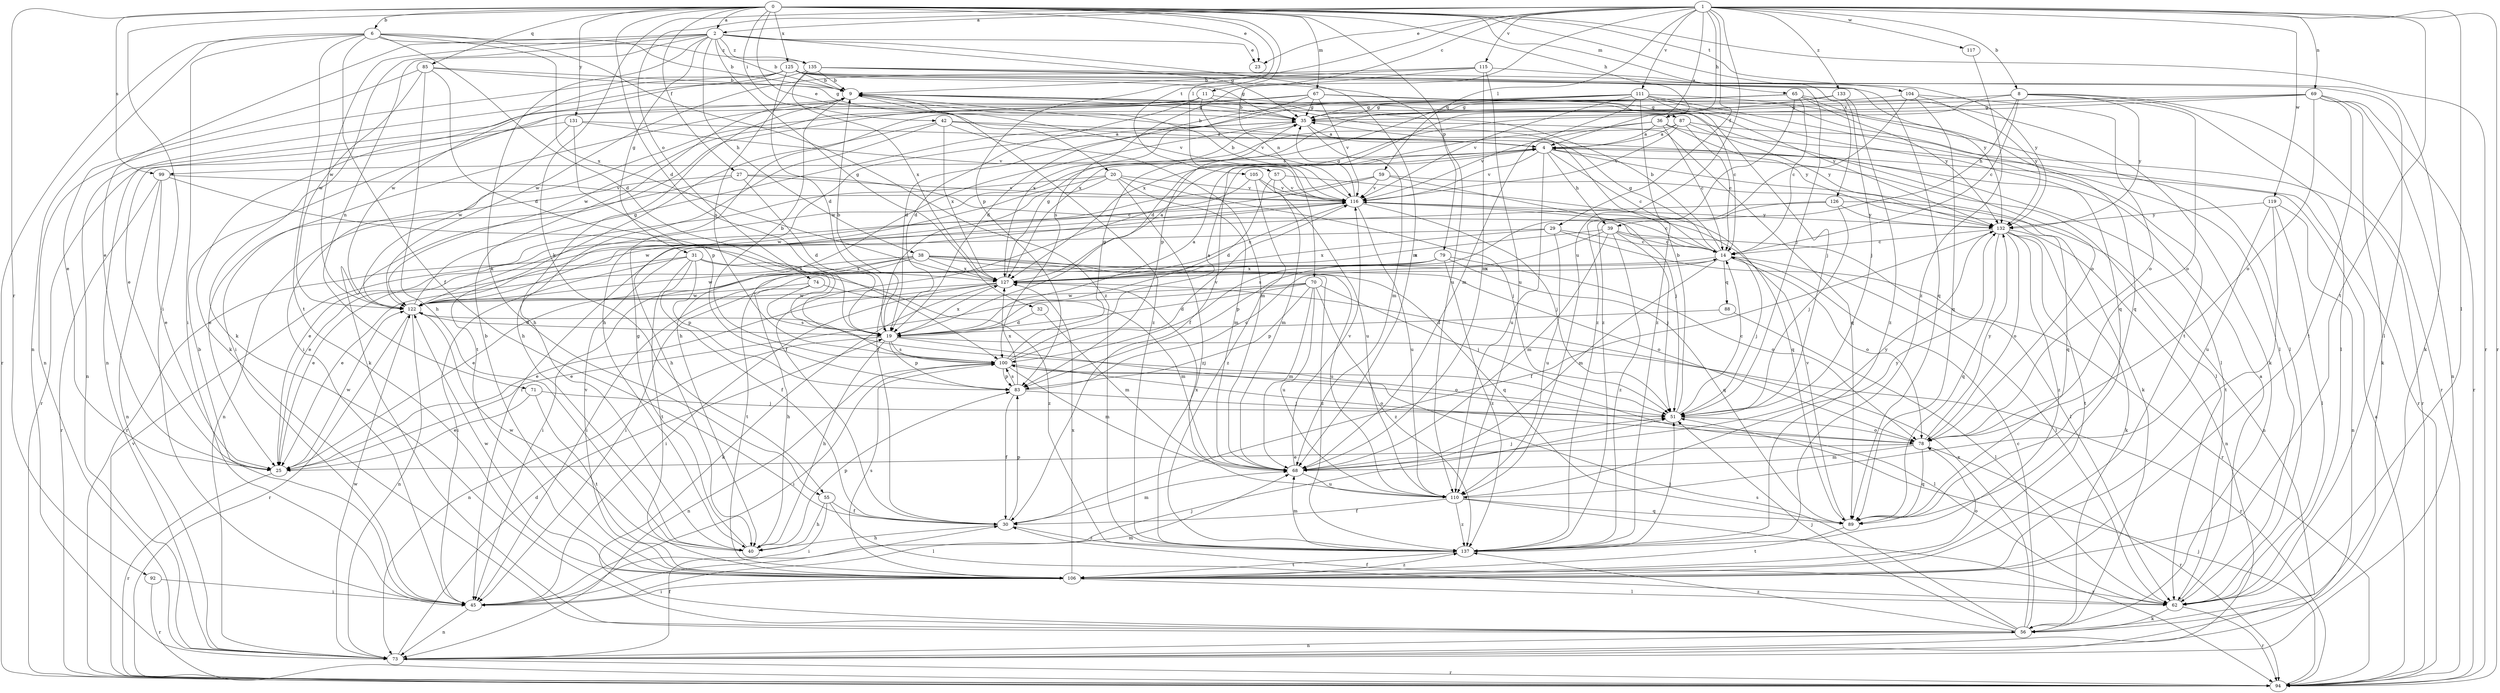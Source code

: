 strict digraph  {
0;
1;
2;
4;
6;
8;
9;
11;
14;
19;
20;
23;
25;
27;
29;
30;
31;
32;
35;
36;
38;
39;
40;
42;
45;
51;
55;
56;
57;
59;
62;
65;
67;
68;
69;
70;
71;
73;
74;
78;
79;
83;
85;
87;
88;
89;
92;
94;
99;
100;
104;
105;
106;
110;
111;
115;
116;
117;
119;
122;
125;
126;
127;
131;
132;
133;
135;
137;
0 -> 2  [label=a];
0 -> 6  [label=b];
0 -> 19  [label=d];
0 -> 20  [label=e];
0 -> 23  [label=e];
0 -> 27  [label=f];
0 -> 36  [label=h];
0 -> 42  [label=i];
0 -> 45  [label=i];
0 -> 57  [label=l];
0 -> 65  [label=m];
0 -> 67  [label=m];
0 -> 79  [label=p];
0 -> 85  [label=q];
0 -> 92  [label=r];
0 -> 94  [label=r];
0 -> 99  [label=s];
0 -> 104  [label=t];
0 -> 105  [label=t];
0 -> 125  [label=x];
0 -> 126  [label=x];
0 -> 131  [label=y];
1 -> 2  [label=a];
1 -> 4  [label=a];
1 -> 8  [label=b];
1 -> 11  [label=c];
1 -> 23  [label=e];
1 -> 29  [label=f];
1 -> 36  [label=h];
1 -> 55  [label=k];
1 -> 59  [label=l];
1 -> 62  [label=l];
1 -> 69  [label=n];
1 -> 70  [label=n];
1 -> 74  [label=o];
1 -> 83  [label=p];
1 -> 94  [label=r];
1 -> 106  [label=t];
1 -> 110  [label=u];
1 -> 111  [label=v];
1 -> 115  [label=v];
1 -> 117  [label=w];
1 -> 119  [label=w];
1 -> 133  [label=z];
2 -> 9  [label=b];
2 -> 23  [label=e];
2 -> 25  [label=e];
2 -> 31  [label=g];
2 -> 32  [label=g];
2 -> 35  [label=g];
2 -> 38  [label=h];
2 -> 55  [label=k];
2 -> 56  [label=k];
2 -> 68  [label=m];
2 -> 71  [label=n];
2 -> 122  [label=w];
2 -> 135  [label=z];
4 -> 9  [label=b];
4 -> 14  [label=c];
4 -> 39  [label=h];
4 -> 56  [label=k];
4 -> 62  [label=l];
4 -> 99  [label=s];
4 -> 110  [label=u];
4 -> 116  [label=v];
6 -> 9  [label=b];
6 -> 19  [label=d];
6 -> 30  [label=f];
6 -> 45  [label=i];
6 -> 73  [label=n];
6 -> 94  [label=r];
6 -> 106  [label=t];
6 -> 127  [label=x];
6 -> 135  [label=z];
6 -> 137  [label=z];
8 -> 14  [label=c];
8 -> 19  [label=d];
8 -> 35  [label=g];
8 -> 39  [label=h];
8 -> 62  [label=l];
8 -> 78  [label=o];
8 -> 94  [label=r];
8 -> 132  [label=y];
9 -> 35  [label=g];
9 -> 40  [label=h];
9 -> 116  [label=v];
9 -> 137  [label=z];
11 -> 19  [label=d];
11 -> 45  [label=i];
11 -> 78  [label=o];
11 -> 87  [label=q];
11 -> 116  [label=v];
11 -> 122  [label=w];
14 -> 9  [label=b];
14 -> 35  [label=g];
14 -> 45  [label=i];
14 -> 51  [label=j];
14 -> 62  [label=l];
14 -> 68  [label=m];
14 -> 78  [label=o];
14 -> 88  [label=q];
14 -> 127  [label=x];
19 -> 4  [label=a];
19 -> 9  [label=b];
19 -> 40  [label=h];
19 -> 73  [label=n];
19 -> 78  [label=o];
19 -> 83  [label=p];
19 -> 94  [label=r];
19 -> 100  [label=s];
19 -> 127  [label=x];
20 -> 30  [label=f];
20 -> 40  [label=h];
20 -> 51  [label=j];
20 -> 68  [label=m];
20 -> 94  [label=r];
20 -> 116  [label=v];
20 -> 137  [label=z];
25 -> 94  [label=r];
25 -> 122  [label=w];
27 -> 14  [label=c];
27 -> 19  [label=d];
27 -> 25  [label=e];
27 -> 73  [label=n];
27 -> 116  [label=v];
29 -> 14  [label=c];
29 -> 25  [label=e];
29 -> 94  [label=r];
29 -> 110  [label=u];
29 -> 127  [label=x];
30 -> 40  [label=h];
30 -> 68  [label=m];
30 -> 83  [label=p];
30 -> 137  [label=z];
31 -> 25  [label=e];
31 -> 30  [label=f];
31 -> 45  [label=i];
31 -> 83  [label=p];
31 -> 106  [label=t];
31 -> 127  [label=x];
31 -> 137  [label=z];
32 -> 19  [label=d];
32 -> 68  [label=m];
35 -> 4  [label=a];
35 -> 9  [label=b];
35 -> 40  [label=h];
35 -> 68  [label=m];
35 -> 89  [label=q];
36 -> 4  [label=a];
36 -> 14  [label=c];
36 -> 30  [label=f];
36 -> 94  [label=r];
36 -> 116  [label=v];
36 -> 132  [label=y];
38 -> 25  [label=e];
38 -> 45  [label=i];
38 -> 78  [label=o];
38 -> 89  [label=q];
38 -> 106  [label=t];
38 -> 110  [label=u];
38 -> 122  [label=w];
38 -> 127  [label=x];
38 -> 137  [label=z];
39 -> 14  [label=c];
39 -> 51  [label=j];
39 -> 62  [label=l];
39 -> 68  [label=m];
39 -> 83  [label=p];
39 -> 127  [label=x];
39 -> 137  [label=z];
40 -> 35  [label=g];
40 -> 83  [label=p];
40 -> 122  [label=w];
42 -> 4  [label=a];
42 -> 40  [label=h];
42 -> 62  [label=l];
42 -> 68  [label=m];
42 -> 106  [label=t];
42 -> 127  [label=x];
45 -> 9  [label=b];
45 -> 51  [label=j];
45 -> 68  [label=m];
45 -> 73  [label=n];
51 -> 9  [label=b];
51 -> 14  [label=c];
51 -> 78  [label=o];
55 -> 30  [label=f];
55 -> 40  [label=h];
55 -> 45  [label=i];
55 -> 62  [label=l];
56 -> 14  [label=c];
56 -> 51  [label=j];
56 -> 73  [label=n];
56 -> 100  [label=s];
56 -> 127  [label=x];
56 -> 137  [label=z];
57 -> 19  [label=d];
57 -> 68  [label=m];
57 -> 89  [label=q];
57 -> 116  [label=v];
59 -> 45  [label=i];
59 -> 51  [label=j];
59 -> 89  [label=q];
59 -> 116  [label=v];
59 -> 122  [label=w];
62 -> 4  [label=a];
62 -> 30  [label=f];
62 -> 56  [label=k];
62 -> 94  [label=r];
65 -> 14  [label=c];
65 -> 19  [label=d];
65 -> 25  [label=e];
65 -> 35  [label=g];
65 -> 56  [label=k];
65 -> 89  [label=q];
65 -> 132  [label=y];
65 -> 137  [label=z];
67 -> 14  [label=c];
67 -> 35  [label=g];
67 -> 56  [label=k];
67 -> 62  [label=l];
67 -> 73  [label=n];
67 -> 116  [label=v];
67 -> 127  [label=x];
67 -> 132  [label=y];
68 -> 51  [label=j];
68 -> 110  [label=u];
68 -> 116  [label=v];
68 -> 132  [label=y];
69 -> 35  [label=g];
69 -> 40  [label=h];
69 -> 56  [label=k];
69 -> 73  [label=n];
69 -> 78  [label=o];
69 -> 94  [label=r];
69 -> 106  [label=t];
69 -> 127  [label=x];
70 -> 19  [label=d];
70 -> 25  [label=e];
70 -> 51  [label=j];
70 -> 68  [label=m];
70 -> 83  [label=p];
70 -> 110  [label=u];
70 -> 122  [label=w];
70 -> 137  [label=z];
71 -> 25  [label=e];
71 -> 51  [label=j];
71 -> 106  [label=t];
73 -> 19  [label=d];
73 -> 30  [label=f];
73 -> 94  [label=r];
73 -> 122  [label=w];
74 -> 40  [label=h];
74 -> 68  [label=m];
74 -> 100  [label=s];
74 -> 122  [label=w];
78 -> 25  [label=e];
78 -> 68  [label=m];
78 -> 89  [label=q];
78 -> 94  [label=r];
78 -> 132  [label=y];
79 -> 25  [label=e];
79 -> 45  [label=i];
79 -> 78  [label=o];
79 -> 89  [label=q];
79 -> 127  [label=x];
79 -> 137  [label=z];
83 -> 14  [label=c];
83 -> 30  [label=f];
83 -> 51  [label=j];
83 -> 100  [label=s];
83 -> 127  [label=x];
85 -> 9  [label=b];
85 -> 19  [label=d];
85 -> 25  [label=e];
85 -> 35  [label=g];
85 -> 40  [label=h];
85 -> 122  [label=w];
87 -> 4  [label=a];
87 -> 14  [label=c];
87 -> 94  [label=r];
87 -> 116  [label=v];
87 -> 122  [label=w];
87 -> 132  [label=y];
88 -> 19  [label=d];
88 -> 62  [label=l];
89 -> 106  [label=t];
89 -> 116  [label=v];
92 -> 45  [label=i];
92 -> 94  [label=r];
94 -> 4  [label=a];
94 -> 51  [label=j];
94 -> 116  [label=v];
99 -> 25  [label=e];
99 -> 73  [label=n];
99 -> 94  [label=r];
99 -> 100  [label=s];
99 -> 116  [label=v];
100 -> 4  [label=a];
100 -> 9  [label=b];
100 -> 35  [label=g];
100 -> 45  [label=i];
100 -> 62  [label=l];
100 -> 68  [label=m];
100 -> 73  [label=n];
100 -> 78  [label=o];
100 -> 83  [label=p];
100 -> 116  [label=v];
104 -> 35  [label=g];
104 -> 78  [label=o];
104 -> 89  [label=q];
104 -> 132  [label=y];
104 -> 137  [label=z];
105 -> 30  [label=f];
105 -> 110  [label=u];
105 -> 116  [label=v];
105 -> 137  [label=z];
106 -> 9  [label=b];
106 -> 45  [label=i];
106 -> 62  [label=l];
106 -> 78  [label=o];
106 -> 100  [label=s];
106 -> 116  [label=v];
106 -> 122  [label=w];
106 -> 127  [label=x];
106 -> 137  [label=z];
110 -> 30  [label=f];
110 -> 89  [label=q];
110 -> 94  [label=r];
110 -> 127  [label=x];
110 -> 132  [label=y];
110 -> 137  [label=z];
111 -> 19  [label=d];
111 -> 35  [label=g];
111 -> 45  [label=i];
111 -> 51  [label=j];
111 -> 62  [label=l];
111 -> 68  [label=m];
111 -> 83  [label=p];
111 -> 89  [label=q];
111 -> 106  [label=t];
111 -> 116  [label=v];
111 -> 137  [label=z];
115 -> 9  [label=b];
115 -> 56  [label=k];
115 -> 68  [label=m];
115 -> 100  [label=s];
115 -> 110  [label=u];
115 -> 122  [label=w];
116 -> 9  [label=b];
116 -> 14  [label=c];
116 -> 35  [label=g];
116 -> 51  [label=j];
116 -> 110  [label=u];
116 -> 122  [label=w];
116 -> 127  [label=x];
116 -> 132  [label=y];
117 -> 137  [label=z];
119 -> 62  [label=l];
119 -> 73  [label=n];
119 -> 106  [label=t];
119 -> 110  [label=u];
119 -> 132  [label=y];
122 -> 19  [label=d];
122 -> 35  [label=g];
122 -> 51  [label=j];
122 -> 73  [label=n];
122 -> 94  [label=r];
125 -> 9  [label=b];
125 -> 19  [label=d];
125 -> 35  [label=g];
125 -> 56  [label=k];
125 -> 62  [label=l];
125 -> 73  [label=n];
125 -> 110  [label=u];
125 -> 122  [label=w];
125 -> 132  [label=y];
126 -> 25  [label=e];
126 -> 51  [label=j];
126 -> 73  [label=n];
126 -> 100  [label=s];
126 -> 132  [label=y];
127 -> 4  [label=a];
127 -> 25  [label=e];
127 -> 35  [label=g];
127 -> 45  [label=i];
127 -> 56  [label=k];
127 -> 122  [label=w];
131 -> 4  [label=a];
131 -> 83  [label=p];
131 -> 94  [label=r];
131 -> 116  [label=v];
131 -> 122  [label=w];
132 -> 14  [label=c];
132 -> 30  [label=f];
132 -> 56  [label=k];
132 -> 73  [label=n];
132 -> 78  [label=o];
132 -> 89  [label=q];
132 -> 106  [label=t];
132 -> 137  [label=z];
133 -> 35  [label=g];
133 -> 51  [label=j];
133 -> 127  [label=x];
133 -> 137  [label=z];
135 -> 9  [label=b];
135 -> 51  [label=j];
135 -> 73  [label=n];
135 -> 89  [label=q];
135 -> 100  [label=s];
135 -> 127  [label=x];
135 -> 132  [label=y];
137 -> 51  [label=j];
137 -> 68  [label=m];
137 -> 106  [label=t];
}
